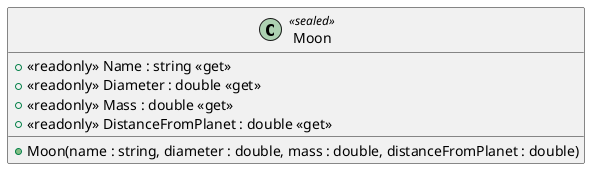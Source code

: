@startuml Moon
class Moon <<sealed>>  {
    + Moon(name : string, diameter : double, mass : double, distanceFromPlanet : double)
    + <<readonly>> Name : string <<get>>
    + <<readonly>> Diameter : double <<get>>
    + <<readonly>> Mass : double <<get>>
    + <<readonly>> DistanceFromPlanet : double <<get>>
}
@enduml